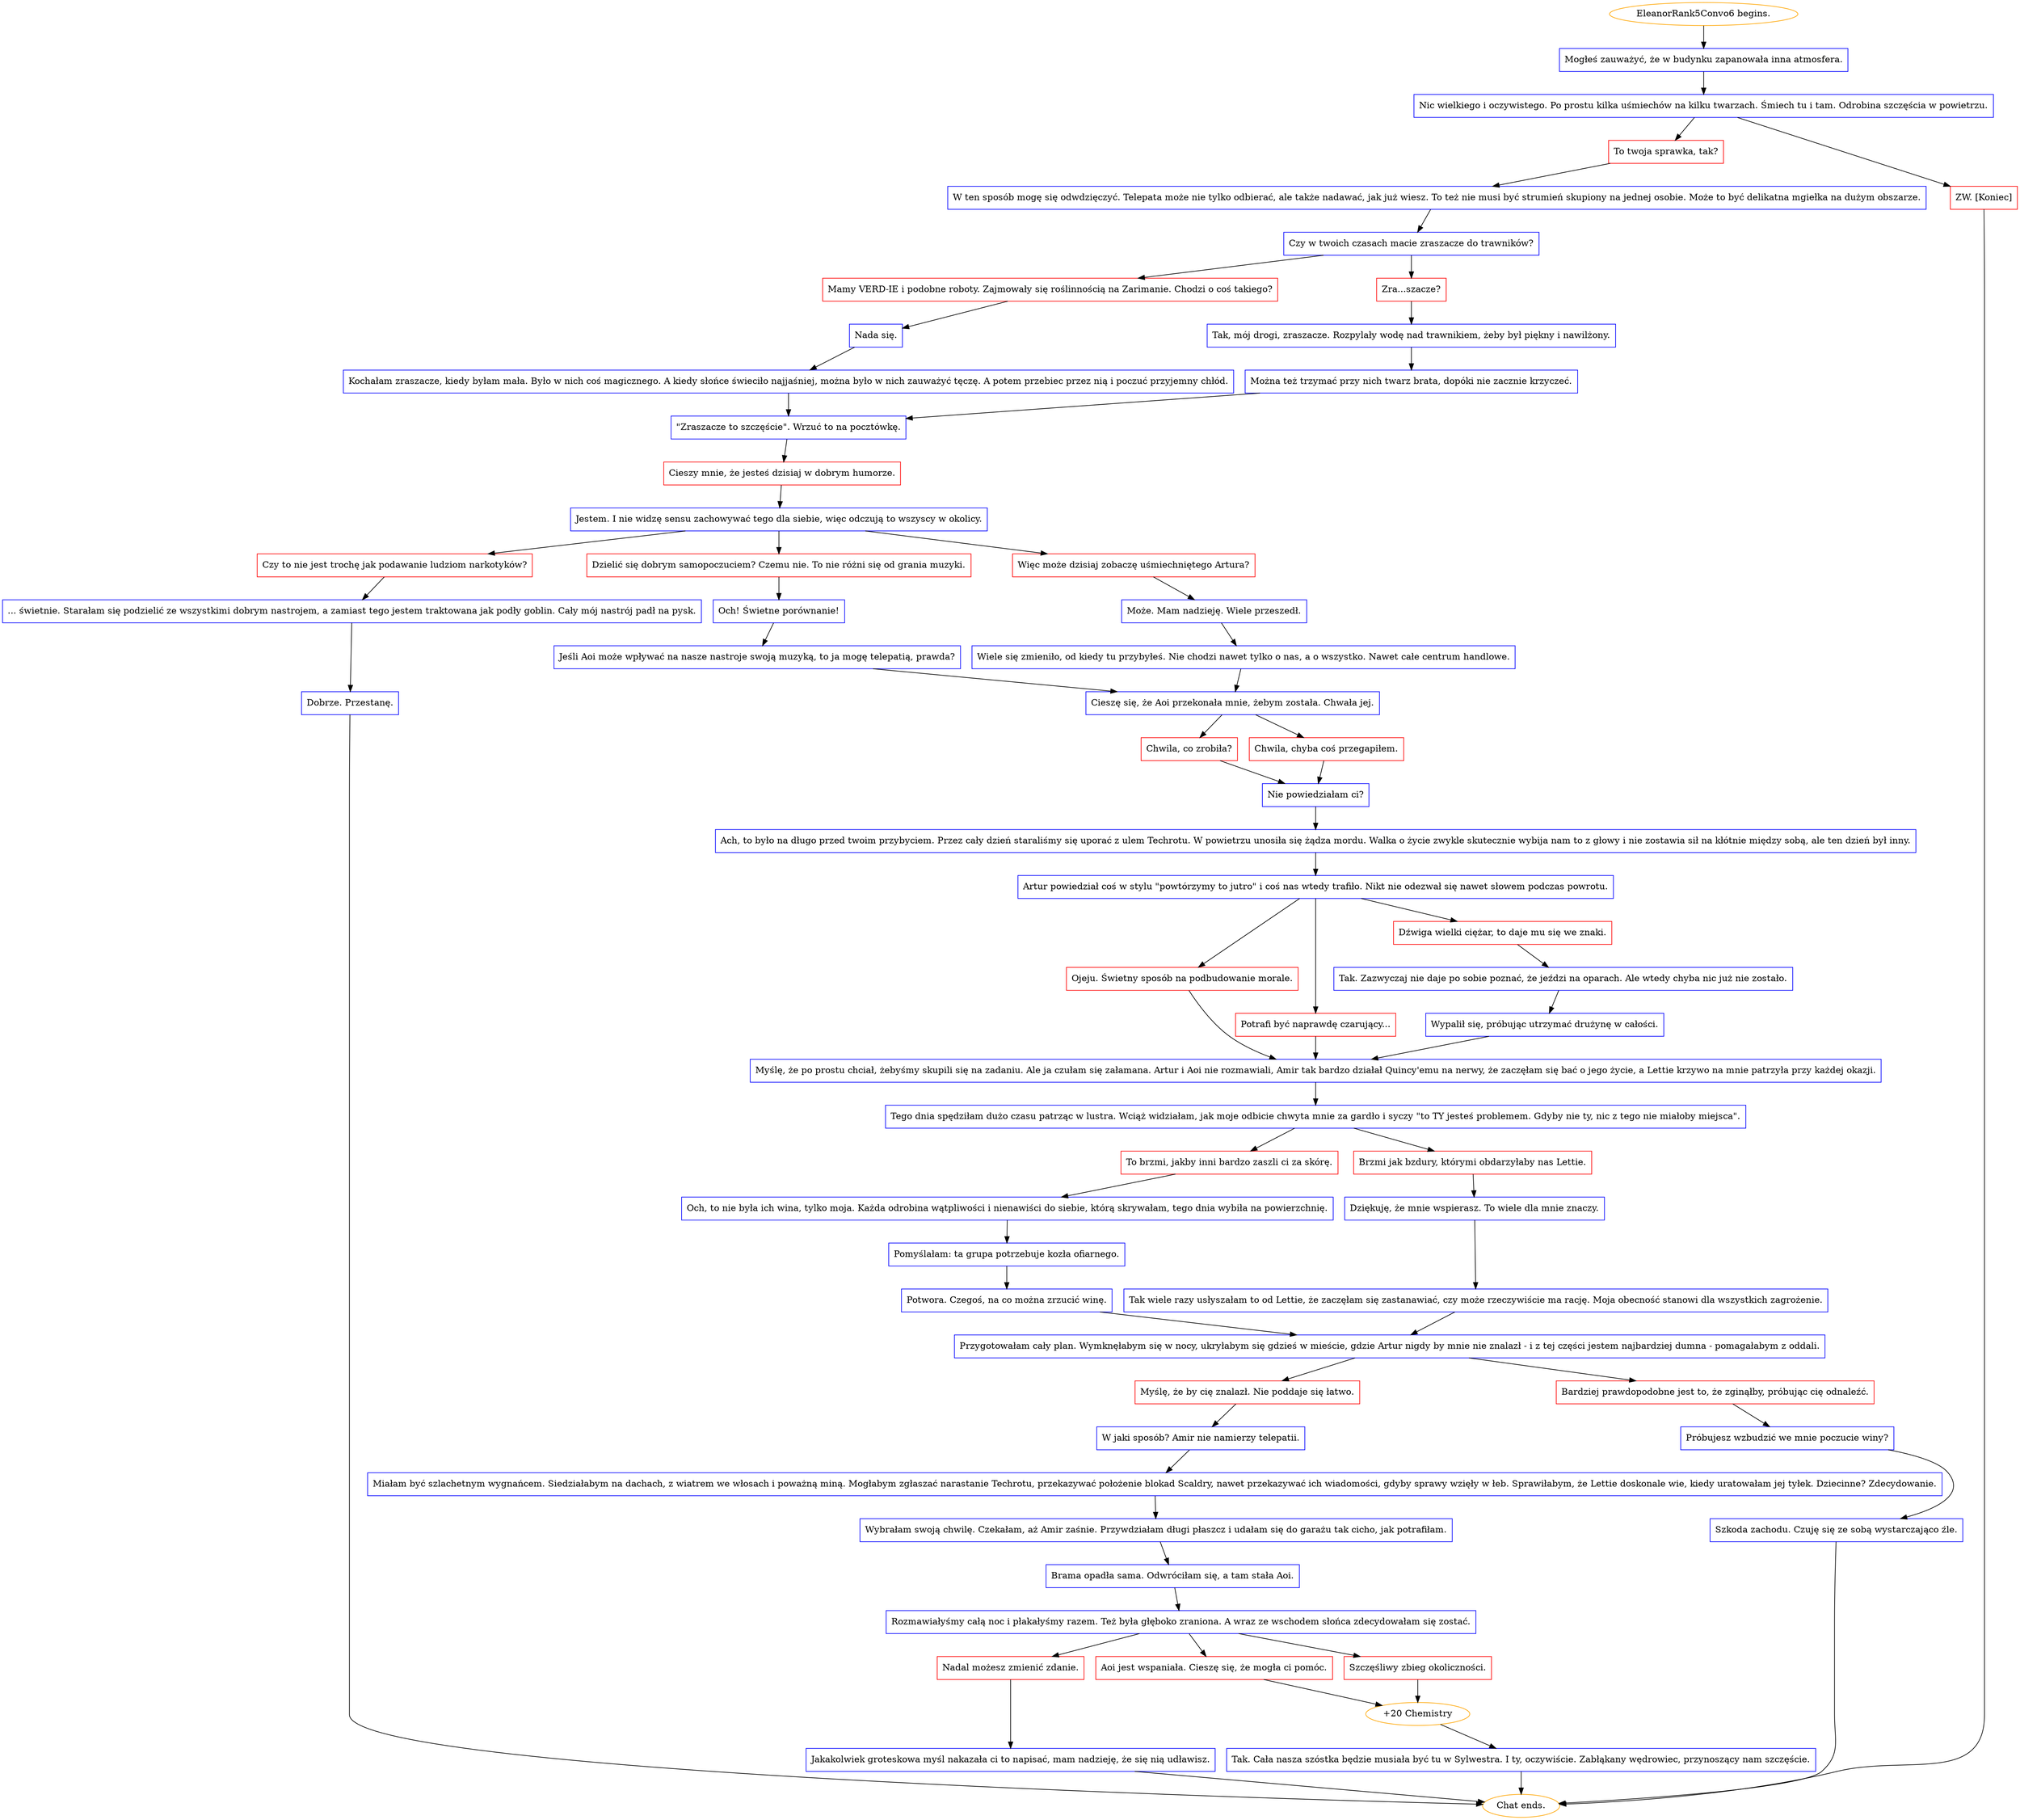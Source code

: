 digraph {
	"EleanorRank5Convo6 begins." [color=orange];
		"EleanorRank5Convo6 begins." -> j1525743088;
	j1525743088 [label="Mogłeś zauważyć, że w budynku zapanowała inna atmosfera.",shape=box,color=blue];
		j1525743088 -> j2239086007;
	j2239086007 [label="Nic wielkiego i oczywistego. Po prostu kilka uśmiechów na kilku twarzach. Śmiech tu i tam. Odrobina szczęścia w powietrzu.",shape=box,color=blue];
		j2239086007 -> j1371053643;
		j2239086007 -> j2452338123;
	j1371053643 [label="To twoja sprawka, tak?",shape=box,color=red];
		j1371053643 -> j2660489673;
	j2452338123 [label="ZW. [Koniec]",shape=box,color=red];
		j2452338123 -> "Chat ends.";
	j2660489673 [label="W ten sposób mogę się odwdzięczyć. Telepata może nie tylko odbierać, ale także nadawać, jak już wiesz. To też nie musi być strumień skupiony na jednej osobie. Może to być delikatna mgiełka na dużym obszarze.",shape=box,color=blue];
		j2660489673 -> j3602057609;
	"Chat ends." [color=orange];
	j3602057609 [label="Czy w twoich czasach macie zraszacze do trawników?",shape=box,color=blue];
		j3602057609 -> j2753429651;
		j3602057609 -> j3289424063;
	j2753429651 [label="Mamy VERD-IE i podobne roboty. Zajmowały się roślinnością na Zarimanie. Chodzi o coś takiego?",shape=box,color=red];
		j2753429651 -> j502839624;
	j3289424063 [label="Zra...szacze?",shape=box,color=red];
		j3289424063 -> j2840973389;
	j502839624 [label="Nada się.",shape=box,color=blue];
		j502839624 -> j2983080111;
	j2840973389 [label="Tak, mój drogi, zraszacze. Rozpylały wodę nad trawnikiem, żeby był piękny i nawilżony.",shape=box,color=blue];
		j2840973389 -> j1587485472;
	j2983080111 [label="Kochałam zraszacze, kiedy byłam mała. Było w nich coś magicznego. A kiedy słońce świeciło najjaśniej, można było w nich zauważyć tęczę. A potem przebiec przez nią i poczuć przyjemny chłód.",shape=box,color=blue];
		j2983080111 -> j2829993468;
	j1587485472 [label="Można też trzymać przy nich twarz brata, dopóki nie zacznie krzyczeć.",shape=box,color=blue];
		j1587485472 -> j2829993468;
	j2829993468 [label="\"Zraszacze to szczęście\". Wrzuć to na pocztówkę.",shape=box,color=blue];
		j2829993468 -> j3435628188;
	j3435628188 [label="Cieszy mnie, że jesteś dzisiaj w dobrym humorze.",shape=box,color=red];
		j3435628188 -> j2754229252;
	j2754229252 [label="Jestem. I nie widzę sensu zachowywać tego dla siebie, więc odczują to wszyscy w okolicy.",shape=box,color=blue];
		j2754229252 -> j81297851;
		j2754229252 -> j34218959;
		j2754229252 -> j3001726002;
	j81297851 [label="Czy to nie jest trochę jak podawanie ludziom narkotyków?",shape=box,color=red];
		j81297851 -> j2164731326;
	j34218959 [label="Dzielić się dobrym samopoczuciem? Czemu nie. To nie różni się od grania muzyki.",shape=box,color=red];
		j34218959 -> j813414485;
	j3001726002 [label="Więc może dzisiaj zobaczę uśmiechniętego Artura?",shape=box,color=red];
		j3001726002 -> j3019176851;
	j2164731326 [label="... świetnie. Starałam się podzielić ze wszystkimi dobrym nastrojem, a zamiast tego jestem traktowana jak podły goblin. Cały mój nastrój padł na pysk.",shape=box,color=blue];
		j2164731326 -> j2778504493;
	j813414485 [label="Och! Świetne porównanie!",shape=box,color=blue];
		j813414485 -> j2386557811;
	j3019176851 [label="Może. Mam nadzieję. Wiele przeszedł.",shape=box,color=blue];
		j3019176851 -> j2224746822;
	j2778504493 [label="Dobrze. Przestanę.",shape=box,color=blue];
		j2778504493 -> "Chat ends.";
	j2386557811 [label="Jeśli Aoi może wpływać na nasze nastroje swoją muzyką, to ja mogę telepatią, prawda?",shape=box,color=blue];
		j2386557811 -> j1472884886;
	j2224746822 [label="Wiele się zmieniło, od kiedy tu przybyłeś. Nie chodzi nawet tylko o nas, a o wszystko. Nawet całe centrum handlowe.",shape=box,color=blue];
		j2224746822 -> j1472884886;
	j1472884886 [label="Cieszę się, że Aoi przekonała mnie, żebym została. Chwała jej.",shape=box,color=blue];
		j1472884886 -> j2093079715;
		j1472884886 -> j3928817469;
	j2093079715 [label="Chwila, co zrobiła?",shape=box,color=red];
		j2093079715 -> j521025430;
	j3928817469 [label="Chwila, chyba coś przegapiłem.",shape=box,color=red];
		j3928817469 -> j521025430;
	j521025430 [label="Nie powiedziałam ci?",shape=box,color=blue];
		j521025430 -> j3613272687;
	j3613272687 [label="Ach, to było na długo przed twoim przybyciem. Przez cały dzień staraliśmy się uporać z ulem Techrotu. W powietrzu unosiła się żądza mordu. Walka o życie zwykle skutecznie wybija nam to z głowy i nie zostawia sił na kłótnie między sobą, ale ten dzień był inny.",shape=box,color=blue];
		j3613272687 -> j3386873866;
	j3386873866 [label="Artur powiedział coś w stylu \"powtórzymy to jutro\" i coś nas wtedy trafiło. Nikt nie odezwał się nawet słowem podczas powrotu.",shape=box,color=blue];
		j3386873866 -> j1215551887;
		j3386873866 -> j3134557029;
		j3386873866 -> j1391736976;
	j1215551887 [label="Ojeju. Świetny sposób na podbudowanie morale.",shape=box,color=red];
		j1215551887 -> j3864640737;
	j3134557029 [label="Potrafi być naprawdę czarujący...",shape=box,color=red];
		j3134557029 -> j3864640737;
	j1391736976 [label="Dźwiga wielki ciężar, to daje mu się we znaki.",shape=box,color=red];
		j1391736976 -> j1145595909;
	j3864640737 [label="Myślę, że po prostu chciał, żebyśmy skupili się na zadaniu. Ale ja czułam się załamana. Artur i Aoi nie rozmawiali, Amir tak bardzo działał Quincy'emu na nerwy, że zaczęłam się bać o jego życie, a Lettie krzywo na mnie patrzyła przy każdej okazji.",shape=box,color=blue];
		j3864640737 -> j452521882;
	j1145595909 [label="Tak. Zazwyczaj nie daje po sobie poznać, że jeździ na oparach. Ale wtedy chyba nic już nie zostało.",shape=box,color=blue];
		j1145595909 -> j3396414603;
	j452521882 [label="Tego dnia spędziłam dużo czasu patrząc w lustra. Wciąż widziałam, jak moje odbicie chwyta mnie za gardło i syczy \"to TY jesteś problemem. Gdyby nie ty, nic z tego nie miałoby miejsca\".",shape=box,color=blue];
		j452521882 -> j3649168058;
		j452521882 -> j2013214754;
	j3396414603 [label="Wypalił się, próbując utrzymać drużynę w całości.",shape=box,color=blue];
		j3396414603 -> j3864640737;
	j3649168058 [label="To brzmi, jakby inni bardzo zaszli ci za skórę.",shape=box,color=red];
		j3649168058 -> j1987957929;
	j2013214754 [label="Brzmi jak bzdury, którymi obdarzyłaby nas Lettie.",shape=box,color=red];
		j2013214754 -> j2442328416;
	j1987957929 [label="Och, to nie była ich wina, tylko moja. Każda odrobina wątpliwości i nienawiści do siebie, którą skrywałam, tego dnia wybiła na powierzchnię.",shape=box,color=blue];
		j1987957929 -> j264510672;
	j2442328416 [label="Dziękuję, że mnie wspierasz. To wiele dla mnie znaczy.",shape=box,color=blue];
		j2442328416 -> j4165509077;
	j264510672 [label="Pomyślałam: ta grupa potrzebuje kozła ofiarnego.",shape=box,color=blue];
		j264510672 -> j2710341746;
	j4165509077 [label="Tak wiele razy usłyszałam to od Lettie, że zaczęłam się zastanawiać, czy może rzeczywiście ma rację. Moja obecność stanowi dla wszystkich zagrożenie.",shape=box,color=blue];
		j4165509077 -> j247980406;
	j2710341746 [label="Potwora. Czegoś, na co można zrzucić winę.",shape=box,color=blue];
		j2710341746 -> j247980406;
	j247980406 [label="Przygotowałam cały plan. Wymknęłabym się w nocy, ukryłabym się gdzieś w mieście, gdzie Artur nigdy by mnie nie znalazł - i z tej części jestem najbardziej dumna - pomagałabym z oddali.",shape=box,color=blue];
		j247980406 -> j1566570141;
		j247980406 -> j3938086748;
	j1566570141 [label="Myślę, że by cię znalazł. Nie poddaje się łatwo.",shape=box,color=red];
		j1566570141 -> j2910241157;
	j3938086748 [label="Bardziej prawdopodobne jest to, że zginąłby, próbując cię odnaleźć.",shape=box,color=red];
		j3938086748 -> j3980382075;
	j2910241157 [label="W jaki sposób? Amir nie namierzy telepatii.",shape=box,color=blue];
		j2910241157 -> j2218430566;
	j3980382075 [label="Próbujesz wzbudzić we mnie poczucie winy?",shape=box,color=blue];
		j3980382075 -> j1976665956;
	j2218430566 [label="Miałam być szlachetnym wygnańcem. Siedziałabym na dachach, z wiatrem we włosach i poważną miną. Mogłabym zgłaszać narastanie Techrotu, przekazywać położenie blokad Scaldry, nawet przekazywać ich wiadomości, gdyby sprawy wzięły w łeb. Sprawiłabym, że Lettie doskonale wie, kiedy uratowałam jej tyłek. Dziecinne? Zdecydowanie.",shape=box,color=blue];
		j2218430566 -> j2991432635;
	j1976665956 [label="Szkoda zachodu. Czuję się ze sobą wystarczająco źle.",shape=box,color=blue];
		j1976665956 -> "Chat ends.";
	j2991432635 [label="Wybrałam swoją chwilę. Czekałam, aż Amir zaśnie. Przywdziałam długi płaszcz i udałam się do garażu tak cicho, jak potrafiłam.",shape=box,color=blue];
		j2991432635 -> j559016076;
	j559016076 [label="Brama opadła sama. Odwróciłam się, a tam stała Aoi.",shape=box,color=blue];
		j559016076 -> j172389081;
	j172389081 [label="Rozmawiałyśmy całą noc i płakałyśmy razem. Też była głęboko zraniona. A wraz ze wschodem słońca zdecydowałam się zostać.",shape=box,color=blue];
		j172389081 -> j3810556751;
		j172389081 -> j1756043248;
		j172389081 -> j3657094813;
	j3810556751 [label="Nadal możesz zmienić zdanie.",shape=box,color=red];
		j3810556751 -> j2513607310;
	j1756043248 [label="Aoi jest wspaniała. Cieszę się, że mogła ci pomóc.",shape=box,color=red];
		j1756043248 -> j1442956963;
	j3657094813 [label="Szczęśliwy zbieg okoliczności.",shape=box,color=red];
		j3657094813 -> j1442956963;
	j2513607310 [label="Jakakolwiek groteskowa myśl nakazała ci to napisać, mam nadzieję, że się nią udławisz.",shape=box,color=blue];
		j2513607310 -> "Chat ends.";
	j1442956963 [label="+20 Chemistry",color=orange];
		j1442956963 -> j2014232695;
	j2014232695 [label="Tak. Cała nasza szóstka będzie musiała być tu w Sylwestra. I ty, oczywiście. Zabłąkany wędrowiec, przynoszący nam szczęście.",shape=box,color=blue];
		j2014232695 -> "Chat ends.";
}